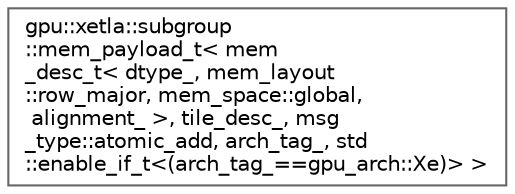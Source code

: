 digraph "Graphical Class Hierarchy"
{
 // LATEX_PDF_SIZE
  bgcolor="transparent";
  edge [fontname=Helvetica,fontsize=10,labelfontname=Helvetica,labelfontsize=10];
  node [fontname=Helvetica,fontsize=10,shape=box,height=0.2,width=0.4];
  rankdir="LR";
  Node0 [id="Node000000",label="gpu::xetla::subgroup\l::mem_payload_t\< mem\l_desc_t\< dtype_, mem_layout\l::row_major, mem_space::global,\l alignment_ \>, tile_desc_, msg\l_type::atomic_add, arch_tag_, std\l::enable_if_t\<(arch_tag_==gpu_arch::Xe)\> \>",height=0.2,width=0.4,color="grey40", fillcolor="white", style="filled",URL="$structgpu_1_1xetla_1_1subgroup_1_1mem__payload__t_3_01mem__desc__t_3_01dtype___00_01mem__layout_21a3873ee35f8eb99ec603afc3ca98a5.html",tooltip="Is to describe the global memory surface for atomic store For atomic store, we need to prepare necess..."];
}
